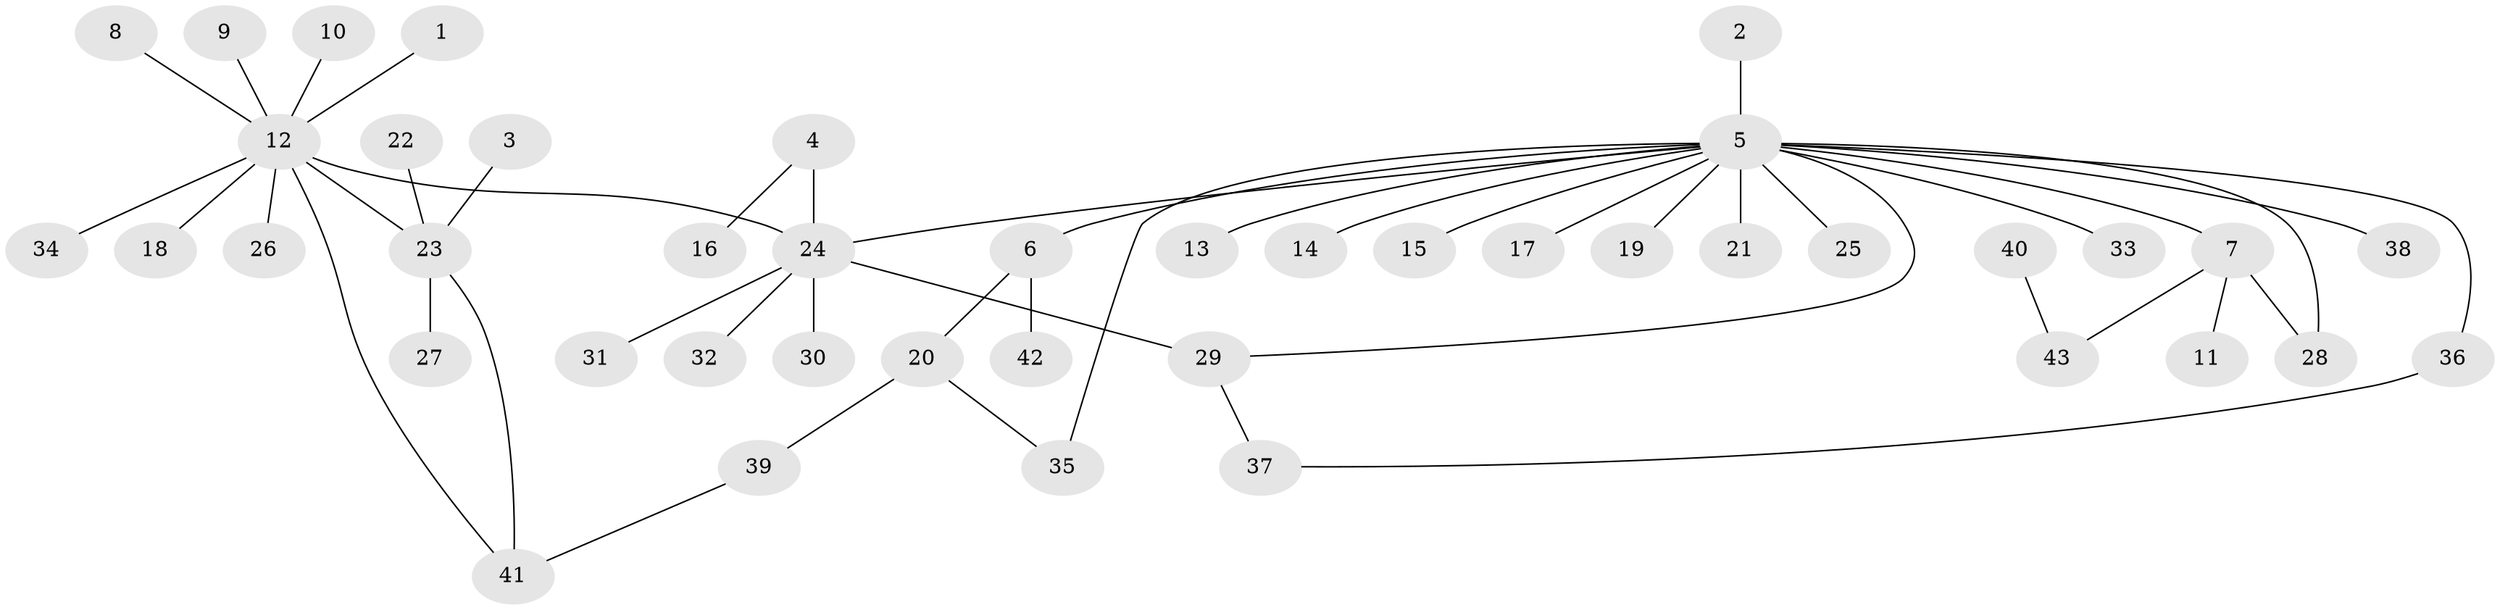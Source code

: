 // original degree distribution, {20: 0.012195121951219513, 11: 0.012195121951219513, 12: 0.012195121951219513, 7: 0.012195121951219513, 1: 0.5975609756097561, 5: 0.024390243902439025, 3: 0.06097560975609756, 4: 0.04878048780487805, 6: 0.012195121951219513, 2: 0.2073170731707317}
// Generated by graph-tools (version 1.1) at 2025/01/03/09/25 03:01:45]
// undirected, 43 vertices, 48 edges
graph export_dot {
graph [start="1"]
  node [color=gray90,style=filled];
  1;
  2;
  3;
  4;
  5;
  6;
  7;
  8;
  9;
  10;
  11;
  12;
  13;
  14;
  15;
  16;
  17;
  18;
  19;
  20;
  21;
  22;
  23;
  24;
  25;
  26;
  27;
  28;
  29;
  30;
  31;
  32;
  33;
  34;
  35;
  36;
  37;
  38;
  39;
  40;
  41;
  42;
  43;
  1 -- 12 [weight=1.0];
  2 -- 5 [weight=1.0];
  3 -- 23 [weight=1.0];
  4 -- 16 [weight=1.0];
  4 -- 24 [weight=2.0];
  5 -- 6 [weight=1.0];
  5 -- 7 [weight=1.0];
  5 -- 13 [weight=1.0];
  5 -- 14 [weight=1.0];
  5 -- 15 [weight=1.0];
  5 -- 17 [weight=1.0];
  5 -- 19 [weight=1.0];
  5 -- 21 [weight=1.0];
  5 -- 24 [weight=1.0];
  5 -- 25 [weight=1.0];
  5 -- 28 [weight=2.0];
  5 -- 29 [weight=1.0];
  5 -- 33 [weight=1.0];
  5 -- 35 [weight=1.0];
  5 -- 36 [weight=1.0];
  5 -- 38 [weight=1.0];
  6 -- 20 [weight=1.0];
  6 -- 42 [weight=1.0];
  7 -- 11 [weight=1.0];
  7 -- 28 [weight=1.0];
  7 -- 43 [weight=1.0];
  8 -- 12 [weight=1.0];
  9 -- 12 [weight=1.0];
  10 -- 12 [weight=1.0];
  12 -- 18 [weight=1.0];
  12 -- 23 [weight=1.0];
  12 -- 24 [weight=1.0];
  12 -- 26 [weight=1.0];
  12 -- 34 [weight=1.0];
  12 -- 41 [weight=1.0];
  20 -- 35 [weight=1.0];
  20 -- 39 [weight=1.0];
  22 -- 23 [weight=1.0];
  23 -- 27 [weight=1.0];
  23 -- 41 [weight=1.0];
  24 -- 29 [weight=2.0];
  24 -- 30 [weight=1.0];
  24 -- 31 [weight=1.0];
  24 -- 32 [weight=1.0];
  29 -- 37 [weight=1.0];
  36 -- 37 [weight=1.0];
  39 -- 41 [weight=1.0];
  40 -- 43 [weight=1.0];
}
